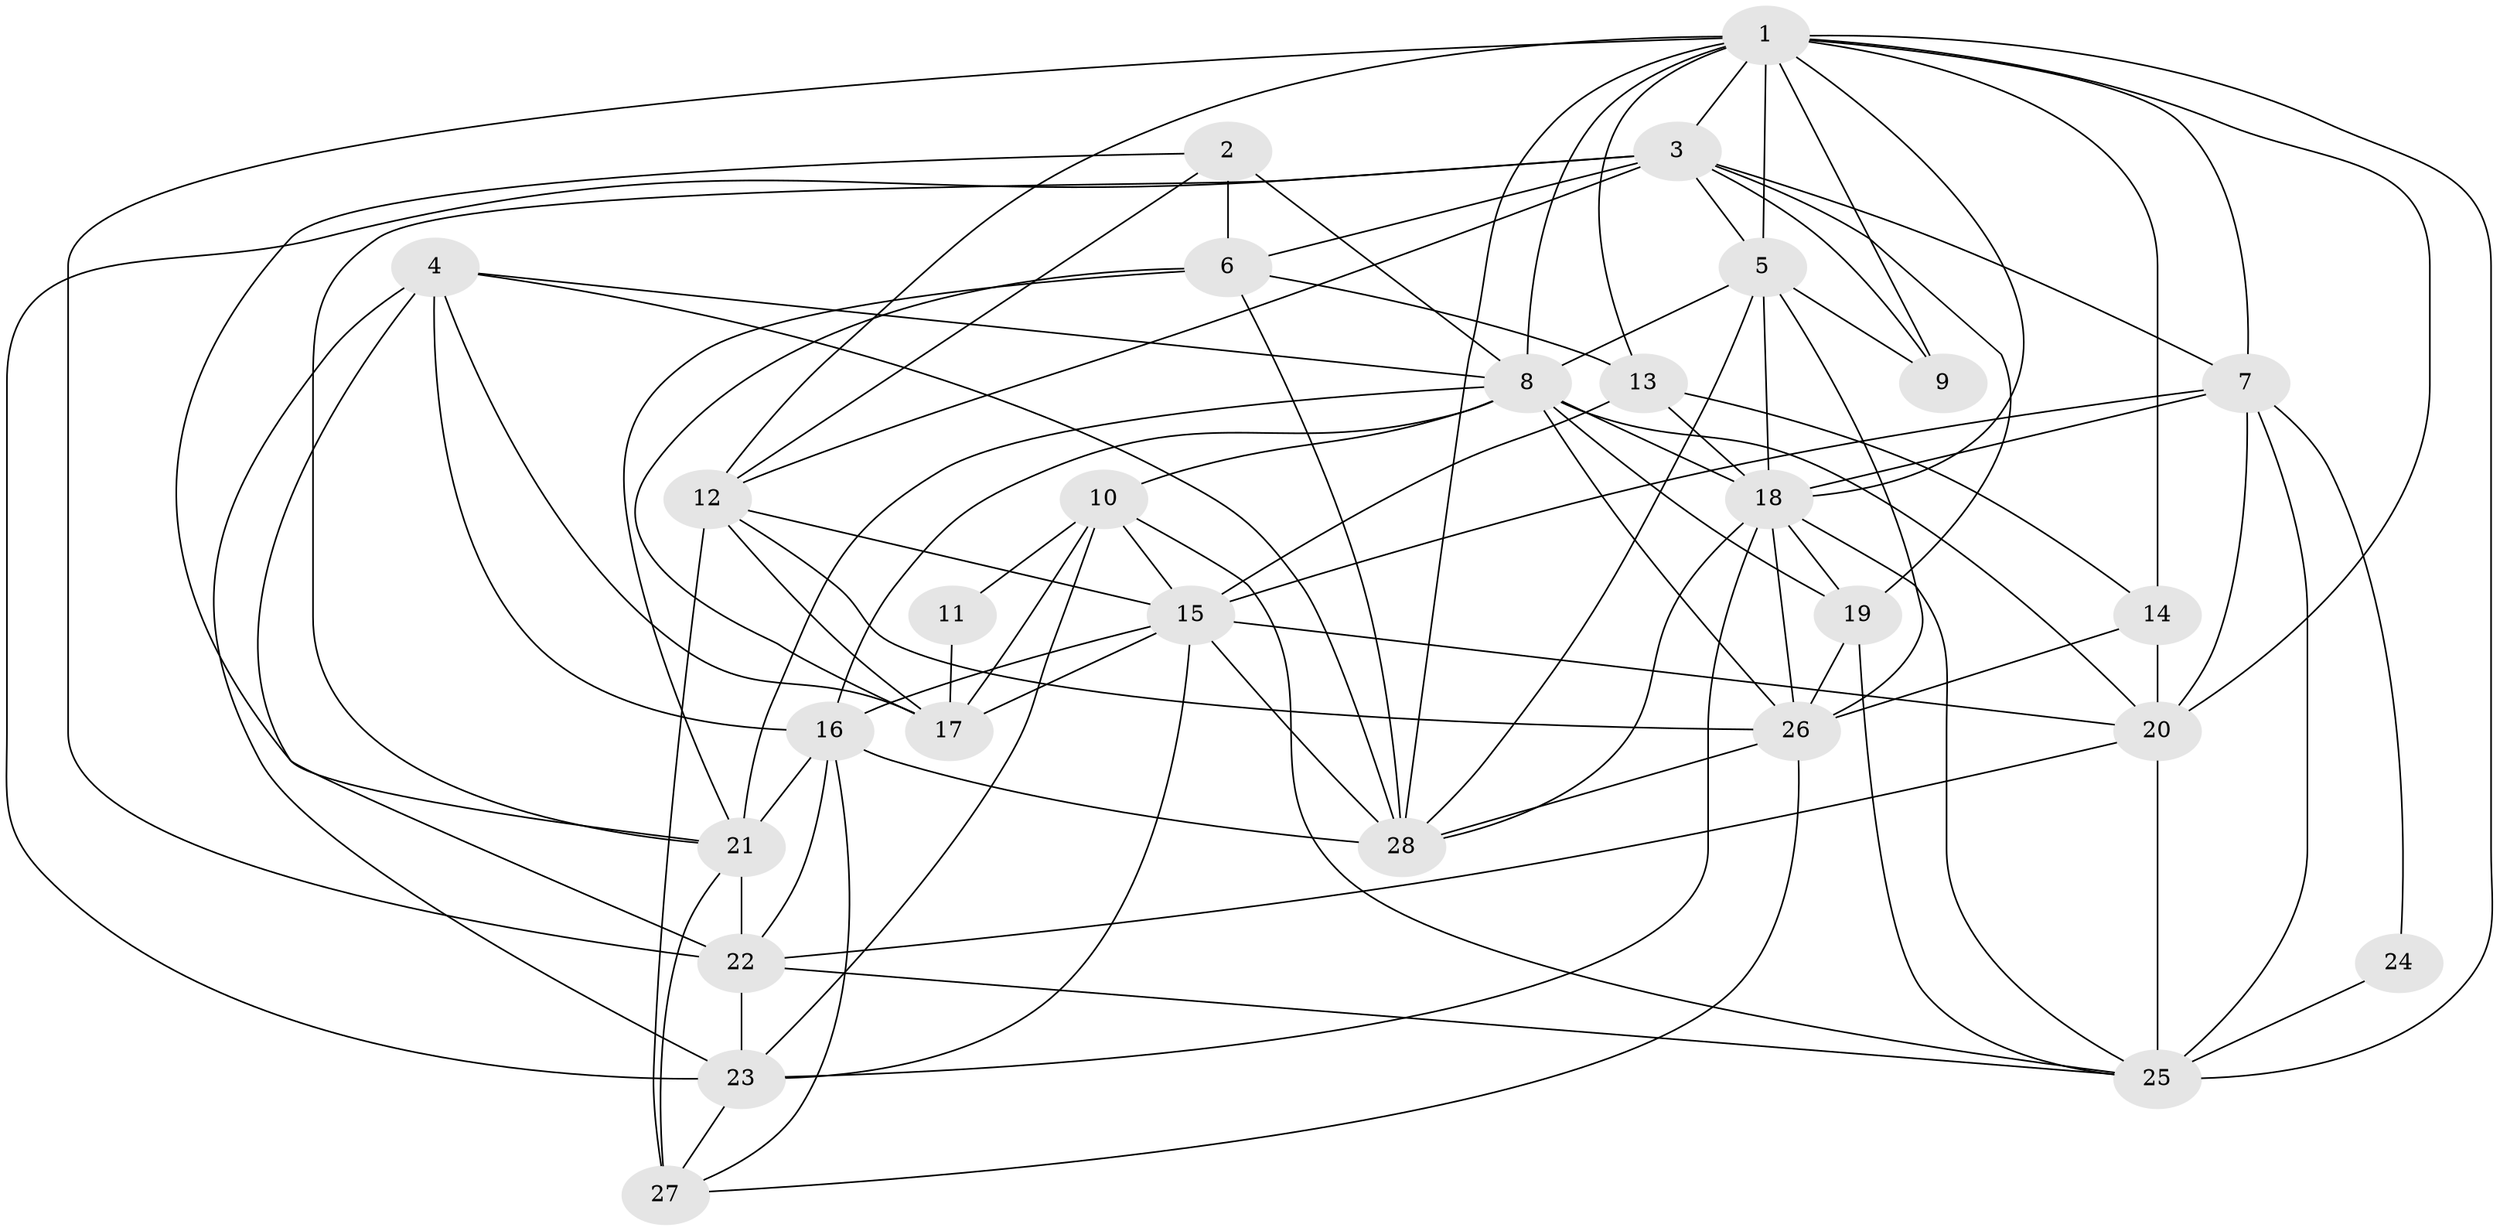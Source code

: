 // original degree distribution, {5: 0.1797752808988764, 3: 0.23595505617977527, 4: 0.33707865168539325, 2: 0.11235955056179775, 7: 0.011235955056179775, 6: 0.12359550561797752}
// Generated by graph-tools (version 1.1) at 2025/50/03/04/25 22:50:58]
// undirected, 28 vertices, 93 edges
graph export_dot {
  node [color=gray90,style=filled];
  1;
  2;
  3;
  4;
  5;
  6;
  7;
  8;
  9;
  10;
  11;
  12;
  13;
  14;
  15;
  16;
  17;
  18;
  19;
  20;
  21;
  22;
  23;
  24;
  25;
  26;
  27;
  28;
  1 -- 3 [weight=1.0];
  1 -- 5 [weight=2.0];
  1 -- 7 [weight=1.0];
  1 -- 8 [weight=2.0];
  1 -- 9 [weight=1.0];
  1 -- 12 [weight=1.0];
  1 -- 13 [weight=1.0];
  1 -- 14 [weight=1.0];
  1 -- 18 [weight=1.0];
  1 -- 20 [weight=1.0];
  1 -- 22 [weight=2.0];
  1 -- 25 [weight=2.0];
  1 -- 28 [weight=1.0];
  2 -- 6 [weight=2.0];
  2 -- 8 [weight=1.0];
  2 -- 12 [weight=1.0];
  2 -- 21 [weight=1.0];
  3 -- 5 [weight=1.0];
  3 -- 6 [weight=1.0];
  3 -- 7 [weight=1.0];
  3 -- 9 [weight=1.0];
  3 -- 12 [weight=2.0];
  3 -- 19 [weight=1.0];
  3 -- 21 [weight=1.0];
  3 -- 23 [weight=1.0];
  4 -- 8 [weight=1.0];
  4 -- 16 [weight=1.0];
  4 -- 17 [weight=1.0];
  4 -- 22 [weight=2.0];
  4 -- 23 [weight=1.0];
  4 -- 28 [weight=1.0];
  5 -- 8 [weight=1.0];
  5 -- 9 [weight=2.0];
  5 -- 18 [weight=1.0];
  5 -- 26 [weight=1.0];
  5 -- 28 [weight=2.0];
  6 -- 13 [weight=1.0];
  6 -- 17 [weight=1.0];
  6 -- 21 [weight=1.0];
  6 -- 28 [weight=2.0];
  7 -- 15 [weight=1.0];
  7 -- 18 [weight=1.0];
  7 -- 20 [weight=2.0];
  7 -- 24 [weight=1.0];
  7 -- 25 [weight=2.0];
  8 -- 10 [weight=1.0];
  8 -- 16 [weight=1.0];
  8 -- 18 [weight=1.0];
  8 -- 19 [weight=1.0];
  8 -- 20 [weight=1.0];
  8 -- 21 [weight=2.0];
  8 -- 26 [weight=2.0];
  10 -- 11 [weight=1.0];
  10 -- 15 [weight=1.0];
  10 -- 17 [weight=1.0];
  10 -- 23 [weight=1.0];
  10 -- 25 [weight=1.0];
  11 -- 17 [weight=1.0];
  12 -- 15 [weight=1.0];
  12 -- 17 [weight=2.0];
  12 -- 26 [weight=1.0];
  12 -- 27 [weight=1.0];
  13 -- 14 [weight=1.0];
  13 -- 15 [weight=1.0];
  13 -- 18 [weight=2.0];
  14 -- 20 [weight=1.0];
  14 -- 26 [weight=1.0];
  15 -- 16 [weight=1.0];
  15 -- 17 [weight=2.0];
  15 -- 20 [weight=1.0];
  15 -- 23 [weight=1.0];
  15 -- 28 [weight=2.0];
  16 -- 21 [weight=5.0];
  16 -- 22 [weight=1.0];
  16 -- 27 [weight=1.0];
  16 -- 28 [weight=1.0];
  18 -- 19 [weight=1.0];
  18 -- 23 [weight=1.0];
  18 -- 25 [weight=1.0];
  18 -- 26 [weight=1.0];
  18 -- 28 [weight=1.0];
  19 -- 25 [weight=2.0];
  19 -- 26 [weight=1.0];
  20 -- 22 [weight=1.0];
  20 -- 25 [weight=1.0];
  21 -- 22 [weight=1.0];
  21 -- 27 [weight=2.0];
  22 -- 23 [weight=1.0];
  22 -- 25 [weight=1.0];
  23 -- 27 [weight=1.0];
  24 -- 25 [weight=1.0];
  26 -- 27 [weight=1.0];
  26 -- 28 [weight=1.0];
}
